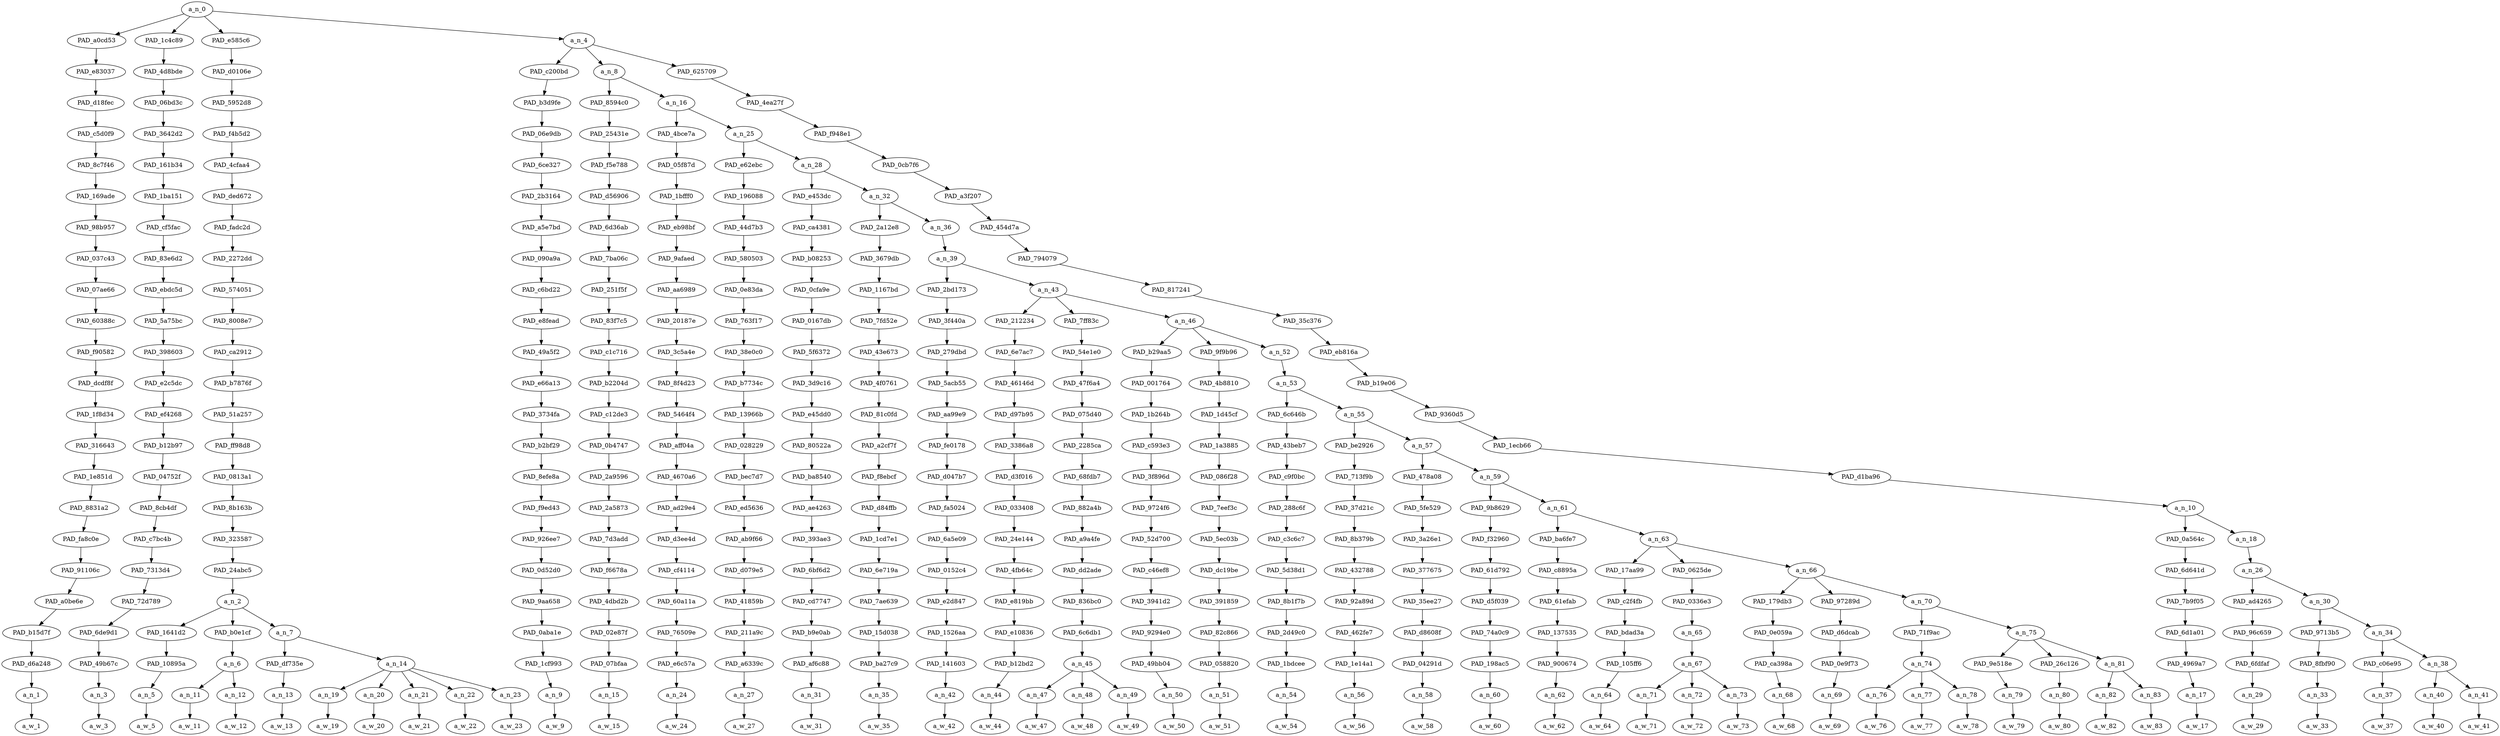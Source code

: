 strict digraph "" {
	a_n_0	[div_dir=1,
		index=0,
		level=23,
		pos="11.24928394626361,23!",
		text_span="[0, 1, 2, 3, 4, 5, 6, 7, 8, 9, 10, 11, 12, 13, 14, 15, 16, 17, 18, 19, 20, 21, 22, 23, 24, 25, 26, 27, 28, 29, 30, 31, 32, 33, 34, \
35, 36, 37, 38, 39, 40, 41, 42, 43, 44, 45, 46, 47]",
		value=1.00000001];
	PAD_a0cd53	[div_dir=1,
		index=0,
		level=22,
		pos="0.0,22!",
		text_span="[0]",
		value=0.03084812];
	a_n_0 -> PAD_a0cd53;
	PAD_1c4c89	[div_dir=1,
		index=2,
		level=22,
		pos="10.0,22!",
		text_span="[10]",
		value=0.01435870];
	a_n_0 -> PAD_1c4c89;
	PAD_e585c6	[div_dir=1,
		index=1,
		level=22,
		pos="3.0,22!",
		text_span="[1, 2, 3, 4, 5, 6, 7, 8, 9]",
		value=0.21973717];
	a_n_0 -> PAD_e585c6;
	a_n_4	[div_dir=1,
		index=3,
		level=22,
		pos="31.99713578505444,22!",
		text_span="[11, 12, 13, 14, 15, 16, 17, 18, 19, 20, 21, 22, 23, 24, 25, 26, 27, 28, 29, 30, 31, 32, 33, 34, 35, 36, 37, 38, 39, 40, 41, 42, \
43, 44, 45, 46, 47]",
		value=0.73432229];
	a_n_0 -> a_n_4;
	PAD_e83037	[div_dir=1,
		index=0,
		level=21,
		pos="0.0,21!",
		text_span="[0]",
		value=0.03084812];
	PAD_a0cd53 -> PAD_e83037;
	PAD_d18fec	[div_dir=1,
		index=0,
		level=20,
		pos="0.0,20!",
		text_span="[0]",
		value=0.03084812];
	PAD_e83037 -> PAD_d18fec;
	PAD_c5d0f9	[div_dir=1,
		index=0,
		level=19,
		pos="0.0,19!",
		text_span="[0]",
		value=0.03084812];
	PAD_d18fec -> PAD_c5d0f9;
	PAD_8c7f46	[div_dir=1,
		index=0,
		level=18,
		pos="0.0,18!",
		text_span="[0]",
		value=0.03084812];
	PAD_c5d0f9 -> PAD_8c7f46;
	PAD_169ade	[div_dir=1,
		index=0,
		level=17,
		pos="0.0,17!",
		text_span="[0]",
		value=0.03084812];
	PAD_8c7f46 -> PAD_169ade;
	PAD_98b957	[div_dir=1,
		index=0,
		level=16,
		pos="0.0,16!",
		text_span="[0]",
		value=0.03084812];
	PAD_169ade -> PAD_98b957;
	PAD_037c43	[div_dir=1,
		index=0,
		level=15,
		pos="0.0,15!",
		text_span="[0]",
		value=0.03084812];
	PAD_98b957 -> PAD_037c43;
	PAD_07ae66	[div_dir=1,
		index=0,
		level=14,
		pos="0.0,14!",
		text_span="[0]",
		value=0.03084812];
	PAD_037c43 -> PAD_07ae66;
	PAD_60388c	[div_dir=1,
		index=0,
		level=13,
		pos="0.0,13!",
		text_span="[0]",
		value=0.03084812];
	PAD_07ae66 -> PAD_60388c;
	PAD_f90582	[div_dir=1,
		index=0,
		level=12,
		pos="0.0,12!",
		text_span="[0]",
		value=0.03084812];
	PAD_60388c -> PAD_f90582;
	PAD_dcdf8f	[div_dir=1,
		index=0,
		level=11,
		pos="0.0,11!",
		text_span="[0]",
		value=0.03084812];
	PAD_f90582 -> PAD_dcdf8f;
	PAD_1f8d34	[div_dir=1,
		index=0,
		level=10,
		pos="0.0,10!",
		text_span="[0]",
		value=0.03084812];
	PAD_dcdf8f -> PAD_1f8d34;
	PAD_316643	[div_dir=1,
		index=0,
		level=9,
		pos="0.0,9!",
		text_span="[0]",
		value=0.03084812];
	PAD_1f8d34 -> PAD_316643;
	PAD_1e851d	[div_dir=1,
		index=0,
		level=8,
		pos="0.0,8!",
		text_span="[0]",
		value=0.03084812];
	PAD_316643 -> PAD_1e851d;
	PAD_8831a2	[div_dir=1,
		index=0,
		level=7,
		pos="0.0,7!",
		text_span="[0]",
		value=0.03084812];
	PAD_1e851d -> PAD_8831a2;
	PAD_fa8c0e	[div_dir=1,
		index=0,
		level=6,
		pos="0.0,6!",
		text_span="[0]",
		value=0.03084812];
	PAD_8831a2 -> PAD_fa8c0e;
	PAD_91106c	[div_dir=1,
		index=0,
		level=5,
		pos="0.0,5!",
		text_span="[0]",
		value=0.03084812];
	PAD_fa8c0e -> PAD_91106c;
	PAD_a0be6e	[div_dir=1,
		index=0,
		level=4,
		pos="0.0,4!",
		text_span="[0]",
		value=0.03084812];
	PAD_91106c -> PAD_a0be6e;
	PAD_b15d7f	[div_dir=1,
		index=0,
		level=3,
		pos="0.0,3!",
		text_span="[0]",
		value=0.03084812];
	PAD_a0be6e -> PAD_b15d7f;
	PAD_d6a248	[div_dir=1,
		index=0,
		level=2,
		pos="0.0,2!",
		text_span="[0]",
		value=0.03084812];
	PAD_b15d7f -> PAD_d6a248;
	a_n_1	[div_dir=1,
		index=0,
		level=1,
		pos="0.0,1!",
		text_span="[0]",
		value=0.03084812];
	PAD_d6a248 -> a_n_1;
	a_w_1	[div_dir=0,
		index=0,
		level=0,
		pos="0,0!",
		text_span="[0]",
		value=never];
	a_n_1 -> a_w_1;
	PAD_4d8bde	[div_dir=1,
		index=2,
		level=21,
		pos="10.0,21!",
		text_span="[10]",
		value=0.01435870];
	PAD_1c4c89 -> PAD_4d8bde;
	PAD_06bd3c	[div_dir=1,
		index=2,
		level=20,
		pos="10.0,20!",
		text_span="[10]",
		value=0.01435870];
	PAD_4d8bde -> PAD_06bd3c;
	PAD_3642d2	[div_dir=1,
		index=2,
		level=19,
		pos="10.0,19!",
		text_span="[10]",
		value=0.01435870];
	PAD_06bd3c -> PAD_3642d2;
	PAD_161b34	[div_dir=1,
		index=2,
		level=18,
		pos="10.0,18!",
		text_span="[10]",
		value=0.01435870];
	PAD_3642d2 -> PAD_161b34;
	PAD_1ba151	[div_dir=1,
		index=2,
		level=17,
		pos="10.0,17!",
		text_span="[10]",
		value=0.01435870];
	PAD_161b34 -> PAD_1ba151;
	PAD_cf5fac	[div_dir=1,
		index=2,
		level=16,
		pos="10.0,16!",
		text_span="[10]",
		value=0.01435870];
	PAD_1ba151 -> PAD_cf5fac;
	PAD_83e6d2	[div_dir=1,
		index=2,
		level=15,
		pos="10.0,15!",
		text_span="[10]",
		value=0.01435870];
	PAD_cf5fac -> PAD_83e6d2;
	PAD_ebdc5d	[div_dir=1,
		index=2,
		level=14,
		pos="10.0,14!",
		text_span="[10]",
		value=0.01435870];
	PAD_83e6d2 -> PAD_ebdc5d;
	PAD_5a75bc	[div_dir=1,
		index=2,
		level=13,
		pos="10.0,13!",
		text_span="[10]",
		value=0.01435870];
	PAD_ebdc5d -> PAD_5a75bc;
	PAD_398603	[div_dir=1,
		index=2,
		level=12,
		pos="10.0,12!",
		text_span="[10]",
		value=0.01435870];
	PAD_5a75bc -> PAD_398603;
	PAD_e2c5dc	[div_dir=1,
		index=2,
		level=11,
		pos="10.0,11!",
		text_span="[10]",
		value=0.01435870];
	PAD_398603 -> PAD_e2c5dc;
	PAD_ef4268	[div_dir=1,
		index=2,
		level=10,
		pos="10.0,10!",
		text_span="[10]",
		value=0.01435870];
	PAD_e2c5dc -> PAD_ef4268;
	PAD_b12b97	[div_dir=1,
		index=2,
		level=9,
		pos="10.0,9!",
		text_span="[10]",
		value=0.01435870];
	PAD_ef4268 -> PAD_b12b97;
	PAD_04752f	[div_dir=1,
		index=2,
		level=8,
		pos="10.0,8!",
		text_span="[10]",
		value=0.01435870];
	PAD_b12b97 -> PAD_04752f;
	PAD_8cb4df	[div_dir=1,
		index=2,
		level=7,
		pos="10.0,7!",
		text_span="[10]",
		value=0.01435870];
	PAD_04752f -> PAD_8cb4df;
	PAD_c7bc4b	[div_dir=1,
		index=2,
		level=6,
		pos="10.0,6!",
		text_span="[10]",
		value=0.01435870];
	PAD_8cb4df -> PAD_c7bc4b;
	PAD_7313d4	[div_dir=1,
		index=2,
		level=5,
		pos="10.0,5!",
		text_span="[10]",
		value=0.01435870];
	PAD_c7bc4b -> PAD_7313d4;
	PAD_72d789	[div_dir=1,
		index=2,
		level=4,
		pos="10.0,4!",
		text_span="[10]",
		value=0.01435870];
	PAD_7313d4 -> PAD_72d789;
	PAD_6de9d1	[div_dir=1,
		index=4,
		level=3,
		pos="10.0,3!",
		text_span="[10]",
		value=0.01435870];
	PAD_72d789 -> PAD_6de9d1;
	PAD_49b67c	[div_dir=1,
		index=5,
		level=2,
		pos="10.0,2!",
		text_span="[10]",
		value=0.01435870];
	PAD_6de9d1 -> PAD_49b67c;
	a_n_3	[div_dir=1,
		index=10,
		level=1,
		pos="10.0,1!",
		text_span="[10]",
		value=0.01435870];
	PAD_49b67c -> a_n_3;
	a_w_3	[div_dir=0,
		index=10,
		level=0,
		pos="10,0!",
		text_span="[10]",
		value=or];
	a_n_3 -> a_w_3;
	PAD_d0106e	[div_dir=1,
		index=1,
		level=21,
		pos="3.0,21!",
		text_span="[1, 2, 3, 4, 5, 6, 7, 8, 9]",
		value=0.21973717];
	PAD_e585c6 -> PAD_d0106e;
	PAD_5952d8	[div_dir=1,
		index=1,
		level=20,
		pos="3.0,20!",
		text_span="[1, 2, 3, 4, 5, 6, 7, 8, 9]",
		value=0.21973717];
	PAD_d0106e -> PAD_5952d8;
	PAD_f4b5d2	[div_dir=1,
		index=1,
		level=19,
		pos="3.0,19!",
		text_span="[1, 2, 3, 4, 5, 6, 7, 8, 9]",
		value=0.21973717];
	PAD_5952d8 -> PAD_f4b5d2;
	PAD_4cfaa4	[div_dir=1,
		index=1,
		level=18,
		pos="3.0,18!",
		text_span="[1, 2, 3, 4, 5, 6, 7, 8, 9]",
		value=0.21973717];
	PAD_f4b5d2 -> PAD_4cfaa4;
	PAD_ded672	[div_dir=1,
		index=1,
		level=17,
		pos="3.0,17!",
		text_span="[1, 2, 3, 4, 5, 6, 7, 8, 9]",
		value=0.21973717];
	PAD_4cfaa4 -> PAD_ded672;
	PAD_fadc2d	[div_dir=1,
		index=1,
		level=16,
		pos="3.0,16!",
		text_span="[1, 2, 3, 4, 5, 6, 7, 8, 9]",
		value=0.21973717];
	PAD_ded672 -> PAD_fadc2d;
	PAD_2272dd	[div_dir=1,
		index=1,
		level=15,
		pos="3.0,15!",
		text_span="[1, 2, 3, 4, 5, 6, 7, 8, 9]",
		value=0.21973717];
	PAD_fadc2d -> PAD_2272dd;
	PAD_574051	[div_dir=1,
		index=1,
		level=14,
		pos="3.0,14!",
		text_span="[1, 2, 3, 4, 5, 6, 7, 8, 9]",
		value=0.21973717];
	PAD_2272dd -> PAD_574051;
	PAD_8008e7	[div_dir=1,
		index=1,
		level=13,
		pos="3.0,13!",
		text_span="[1, 2, 3, 4, 5, 6, 7, 8, 9]",
		value=0.21973717];
	PAD_574051 -> PAD_8008e7;
	PAD_ca2912	[div_dir=1,
		index=1,
		level=12,
		pos="3.0,12!",
		text_span="[1, 2, 3, 4, 5, 6, 7, 8, 9]",
		value=0.21973717];
	PAD_8008e7 -> PAD_ca2912;
	PAD_b7876f	[div_dir=1,
		index=1,
		level=11,
		pos="3.0,11!",
		text_span="[1, 2, 3, 4, 5, 6, 7, 8, 9]",
		value=0.21973717];
	PAD_ca2912 -> PAD_b7876f;
	PAD_51a257	[div_dir=1,
		index=1,
		level=10,
		pos="3.0,10!",
		text_span="[1, 2, 3, 4, 5, 6, 7, 8, 9]",
		value=0.21973717];
	PAD_b7876f -> PAD_51a257;
	PAD_ff98d8	[div_dir=1,
		index=1,
		level=9,
		pos="3.0,9!",
		text_span="[1, 2, 3, 4, 5, 6, 7, 8, 9]",
		value=0.21973717];
	PAD_51a257 -> PAD_ff98d8;
	PAD_0813a1	[div_dir=1,
		index=1,
		level=8,
		pos="3.0,8!",
		text_span="[1, 2, 3, 4, 5, 6, 7, 8, 9]",
		value=0.21973717];
	PAD_ff98d8 -> PAD_0813a1;
	PAD_8b163b	[div_dir=1,
		index=1,
		level=7,
		pos="3.0,7!",
		text_span="[1, 2, 3, 4, 5, 6, 7, 8, 9]",
		value=0.21973717];
	PAD_0813a1 -> PAD_8b163b;
	PAD_323587	[div_dir=1,
		index=1,
		level=6,
		pos="3.0,6!",
		text_span="[1, 2, 3, 4, 5, 6, 7, 8, 9]",
		value=0.21973717];
	PAD_8b163b -> PAD_323587;
	PAD_24abc5	[div_dir=1,
		index=1,
		level=5,
		pos="3.0,5!",
		text_span="[1, 2, 3, 4, 5, 6, 7, 8, 9]",
		value=0.21973717];
	PAD_323587 -> PAD_24abc5;
	a_n_2	[div_dir=1,
		index=1,
		level=4,
		pos="3.0,4!",
		text_span="[1, 2, 3, 4, 5, 6, 7, 8, 9]",
		value=0.21973717];
	PAD_24abc5 -> a_n_2;
	PAD_1641d2	[div_dir=1,
		index=1,
		level=3,
		pos="1.0,3!",
		text_span="[1]",
		value=0.02004363];
	a_n_2 -> PAD_1641d2;
	PAD_b0e1cf	[div_dir=1,
		index=2,
		level=3,
		pos="2.5,3!",
		text_span="[2, 3]",
		value=0.03800970];
	a_n_2 -> PAD_b0e1cf;
	a_n_7	[div_dir=1,
		index=3,
		level=3,
		pos="5.5,3!",
		text_span="[4, 5, 6, 7, 8, 9]",
		value=0.16114286];
	a_n_2 -> a_n_7;
	PAD_10895a	[div_dir=1,
		index=1,
		level=2,
		pos="1.0,2!",
		text_span="[1]",
		value=0.02004363];
	PAD_1641d2 -> PAD_10895a;
	a_n_5	[div_dir=1,
		index=1,
		level=1,
		pos="1.0,1!",
		text_span="[1]",
		value=0.02004363];
	PAD_10895a -> a_n_5;
	a_w_5	[div_dir=0,
		index=1,
		level=0,
		pos="1,0!",
		text_span="[1]",
		value=open];
	a_n_5 -> a_w_5;
	a_n_6	[div_dir=1,
		index=2,
		level=2,
		pos="2.5,2!",
		text_span="[2, 3]",
		value=0.03800970];
	PAD_b0e1cf -> a_n_6;
	a_n_11	[div_dir=1,
		index=2,
		level=1,
		pos="2.0,1!",
		text_span="[2]",
		value=0.01844691];
	a_n_6 -> a_n_11;
	a_n_12	[div_dir=1,
		index=3,
		level=1,
		pos="3.0,1!",
		text_span="[3]",
		value=0.01937605];
	a_n_6 -> a_n_12;
	a_w_11	[div_dir=0,
		index=2,
		level=0,
		pos="2,0!",
		text_span="[2]",
		value=your];
	a_n_11 -> a_w_11;
	a_w_12	[div_dir=0,
		index=3,
		level=0,
		pos="3,0!",
		text_span="[3]",
		value=door];
	a_n_12 -> a_w_12;
	PAD_df735e	[div_dir=1,
		index=3,
		level=2,
		pos="4.0,2!",
		text_span="[4]",
		value=0.01450797];
	a_n_7 -> PAD_df735e;
	a_n_14	[div_dir=1,
		index=4,
		level=2,
		pos="7.0,2!",
		text_span="[5, 6, 7, 8, 9]",
		value=0.14611137];
	a_n_7 -> a_n_14;
	a_n_13	[div_dir=1,
		index=4,
		level=1,
		pos="4.0,1!",
		text_span="[4]",
		value=0.01450797];
	PAD_df735e -> a_n_13;
	a_w_13	[div_dir=0,
		index=4,
		level=0,
		pos="4,0!",
		text_span="[4]",
		value=to];
	a_n_13 -> a_w_13;
	a_n_19	[div_dir=1,
		index=5,
		level=1,
		pos="5.0,1!",
		text_span="[5]",
		value=0.02047448];
	a_n_14 -> a_n_19;
	a_n_20	[div_dir=1,
		index=6,
		level=1,
		pos="6.0,1!",
		text_span="[6]",
		value=0.04042470];
	a_n_14 -> a_n_20;
	a_n_21	[div_dir=1,
		index=7,
		level=1,
		pos="7.0,1!",
		text_span="[7]",
		value=0.02565421];
	a_n_14 -> a_n_21;
	a_n_22	[div_dir=1,
		index=8,
		level=1,
		pos="8.0,1!",
		text_span="[8]",
		value=0.03350504];
	a_n_14 -> a_n_22;
	a_n_23	[div_dir=1,
		index=9,
		level=1,
		pos="9.0,1!",
		text_span="[9]",
		value=0.02550759];
	a_n_14 -> a_n_23;
	a_w_19	[div_dir=0,
		index=5,
		level=0,
		pos="5,0!",
		text_span="[5]",
		value=a];
	a_n_19 -> a_w_19;
	a_w_20	[div_dir=0,
		index=6,
		level=0,
		pos="6,0!",
		text_span="[6]",
		value=muslim];
	a_n_20 -> a_w_20;
	a_w_21	[div_dir=0,
		index=7,
		level=0,
		pos="7,0!",
		text_span="[7]",
		value=shit];
	a_n_21 -> a_w_21;
	a_w_22	[div_dir=0,
		index=8,
		level=0,
		pos="8,0!",
		text_span="[8]",
		value=skin];
	a_n_22 -> a_w_22;
	a_w_23	[div_dir=0,
		index=9,
		level=0,
		pos="9,0!",
		text_span="[9]",
		value=cop];
	a_n_23 -> a_w_23;
	PAD_c200bd	[div_dir=1,
		index=4,
		level=21,
		pos="41.0,21!",
		text_span="[41]",
		value=0.01623821];
	a_n_4 -> PAD_c200bd;
	a_n_8	[div_dir=1,
		index=3,
		level=21,
		pos="12.022657355163323,21!",
		text_span="[11, 12, 13, 14, 15, 16, 17, 18, 19, 20, 21, 22, 23, 24, 25, 26, 27, 28, 29, 30, 31, 32, 33, 34, 35, 36, 37, 38, 39, 40]",
		value=0.60832581];
	a_n_4 -> a_n_8;
	PAD_625709	[div_dir=1,
		index=5,
		level=21,
		pos="42.96875,21!",
		text_span="[42, 43, 44, 45, 46, 47]",
		value=0.10925070];
	a_n_4 -> PAD_625709;
	PAD_b3d9fe	[div_dir=1,
		index=5,
		level=20,
		pos="41.0,20!",
		text_span="[41]",
		value=0.01623821];
	PAD_c200bd -> PAD_b3d9fe;
	PAD_06e9db	[div_dir=1,
		index=6,
		level=19,
		pos="41.0,19!",
		text_span="[41]",
		value=0.01623821];
	PAD_b3d9fe -> PAD_06e9db;
	PAD_6ce327	[div_dir=1,
		index=7,
		level=18,
		pos="41.0,18!",
		text_span="[41]",
		value=0.01623821];
	PAD_06e9db -> PAD_6ce327;
	PAD_2b3164	[div_dir=1,
		index=8,
		level=17,
		pos="41.0,17!",
		text_span="[41]",
		value=0.01623821];
	PAD_6ce327 -> PAD_2b3164;
	PAD_a5e7bd	[div_dir=1,
		index=9,
		level=16,
		pos="41.0,16!",
		text_span="[41]",
		value=0.01623821];
	PAD_2b3164 -> PAD_a5e7bd;
	PAD_090a9a	[div_dir=1,
		index=9,
		level=15,
		pos="41.0,15!",
		text_span="[41]",
		value=0.01623821];
	PAD_a5e7bd -> PAD_090a9a;
	PAD_c6bd22	[div_dir=1,
		index=10,
		level=14,
		pos="41.0,14!",
		text_span="[41]",
		value=0.01623821];
	PAD_090a9a -> PAD_c6bd22;
	PAD_e8fead	[div_dir=1,
		index=12,
		level=13,
		pos="41.0,13!",
		text_span="[41]",
		value=0.01623821];
	PAD_c6bd22 -> PAD_e8fead;
	PAD_49a5f2	[div_dir=1,
		index=14,
		level=12,
		pos="41.0,12!",
		text_span="[41]",
		value=0.01623821];
	PAD_e8fead -> PAD_49a5f2;
	PAD_e66a13	[div_dir=1,
		index=14,
		level=11,
		pos="41.0,11!",
		text_span="[41]",
		value=0.01623821];
	PAD_49a5f2 -> PAD_e66a13;
	PAD_3734fa	[div_dir=1,
		index=15,
		level=10,
		pos="41.0,10!",
		text_span="[41]",
		value=0.01623821];
	PAD_e66a13 -> PAD_3734fa;
	PAD_b2bf29	[div_dir=1,
		index=16,
		level=9,
		pos="41.0,9!",
		text_span="[41]",
		value=0.01623821];
	PAD_3734fa -> PAD_b2bf29;
	PAD_8efe8a	[div_dir=1,
		index=17,
		level=8,
		pos="41.0,8!",
		text_span="[41]",
		value=0.01623821];
	PAD_b2bf29 -> PAD_8efe8a;
	PAD_f9ed43	[div_dir=1,
		index=18,
		level=7,
		pos="41.0,7!",
		text_span="[41]",
		value=0.01623821];
	PAD_8efe8a -> PAD_f9ed43;
	PAD_926ee7	[div_dir=1,
		index=19,
		level=6,
		pos="41.0,6!",
		text_span="[41]",
		value=0.01623821];
	PAD_f9ed43 -> PAD_926ee7;
	PAD_0d52d0	[div_dir=1,
		index=21,
		level=5,
		pos="41.0,5!",
		text_span="[41]",
		value=0.01623821];
	PAD_926ee7 -> PAD_0d52d0;
	PAD_9aa658	[div_dir=1,
		index=23,
		level=4,
		pos="41.0,4!",
		text_span="[41]",
		value=0.01623821];
	PAD_0d52d0 -> PAD_9aa658;
	PAD_0aba1e	[div_dir=1,
		index=26,
		level=3,
		pos="41.0,3!",
		text_span="[41]",
		value=0.01623821];
	PAD_9aa658 -> PAD_0aba1e;
	PAD_1cf993	[div_dir=1,
		index=29,
		level=2,
		pos="41.0,2!",
		text_span="[41]",
		value=0.01623821];
	PAD_0aba1e -> PAD_1cf993;
	a_n_9	[div_dir=1,
		index=41,
		level=1,
		pos="41.0,1!",
		text_span="[41]",
		value=0.01623821];
	PAD_1cf993 -> a_n_9;
	a_w_9	[div_dir=0,
		index=41,
		level=0,
		pos="41,0!",
		text_span="[41]",
		value=they];
	a_n_9 -> a_w_9;
	PAD_8594c0	[div_dir=-1,
		index=3,
		level=20,
		pos="11.0,20!",
		text_span="[11]",
		value=0.01256979];
	a_n_8 -> PAD_8594c0;
	a_n_16	[div_dir=1,
		index=4,
		level=20,
		pos="13.045314710326647,20!",
		text_span="[12, 13, 14, 15, 16, 17, 18, 19, 20, 21, 22, 23, 24, 25, 26, 27, 28, 29, 30, 31, 32, 33, 34, 35, 36, 37, 38, 39, 40]",
		value=0.59528073];
	a_n_8 -> a_n_16;
	PAD_25431e	[div_dir=-1,
		index=3,
		level=19,
		pos="11.0,19!",
		text_span="[11]",
		value=0.01256979];
	PAD_8594c0 -> PAD_25431e;
	PAD_f5e788	[div_dir=-1,
		index=3,
		level=18,
		pos="11.0,18!",
		text_span="[11]",
		value=0.01256979];
	PAD_25431e -> PAD_f5e788;
	PAD_d56906	[div_dir=-1,
		index=3,
		level=17,
		pos="11.0,17!",
		text_span="[11]",
		value=0.01256979];
	PAD_f5e788 -> PAD_d56906;
	PAD_6d36ab	[div_dir=-1,
		index=3,
		level=16,
		pos="11.0,16!",
		text_span="[11]",
		value=0.01256979];
	PAD_d56906 -> PAD_6d36ab;
	PAD_7ba06c	[div_dir=-1,
		index=3,
		level=15,
		pos="11.0,15!",
		text_span="[11]",
		value=0.01256979];
	PAD_6d36ab -> PAD_7ba06c;
	PAD_251f5f	[div_dir=-1,
		index=3,
		level=14,
		pos="11.0,14!",
		text_span="[11]",
		value=0.01256979];
	PAD_7ba06c -> PAD_251f5f;
	PAD_83f7c5	[div_dir=-1,
		index=3,
		level=13,
		pos="11.0,13!",
		text_span="[11]",
		value=0.01256979];
	PAD_251f5f -> PAD_83f7c5;
	PAD_c1c716	[div_dir=-1,
		index=3,
		level=12,
		pos="11.0,12!",
		text_span="[11]",
		value=0.01256979];
	PAD_83f7c5 -> PAD_c1c716;
	PAD_b2204d	[div_dir=-1,
		index=3,
		level=11,
		pos="11.0,11!",
		text_span="[11]",
		value=0.01256979];
	PAD_c1c716 -> PAD_b2204d;
	PAD_c12de3	[div_dir=-1,
		index=3,
		level=10,
		pos="11.0,10!",
		text_span="[11]",
		value=0.01256979];
	PAD_b2204d -> PAD_c12de3;
	PAD_0b4747	[div_dir=-1,
		index=3,
		level=9,
		pos="11.0,9!",
		text_span="[11]",
		value=0.01256979];
	PAD_c12de3 -> PAD_0b4747;
	PAD_2a9596	[div_dir=-1,
		index=3,
		level=8,
		pos="11.0,8!",
		text_span="[11]",
		value=0.01256979];
	PAD_0b4747 -> PAD_2a9596;
	PAD_2a5873	[div_dir=-1,
		index=3,
		level=7,
		pos="11.0,7!",
		text_span="[11]",
		value=0.01256979];
	PAD_2a9596 -> PAD_2a5873;
	PAD_7d3add	[div_dir=-1,
		index=3,
		level=6,
		pos="11.0,6!",
		text_span="[11]",
		value=0.01256979];
	PAD_2a5873 -> PAD_7d3add;
	PAD_f6678a	[div_dir=-1,
		index=3,
		level=5,
		pos="11.0,5!",
		text_span="[11]",
		value=0.01256979];
	PAD_7d3add -> PAD_f6678a;
	PAD_4dbd2b	[div_dir=-1,
		index=3,
		level=4,
		pos="11.0,4!",
		text_span="[11]",
		value=0.01256979];
	PAD_f6678a -> PAD_4dbd2b;
	PAD_02e87f	[div_dir=-1,
		index=5,
		level=3,
		pos="11.0,3!",
		text_span="[11]",
		value=0.01256979];
	PAD_4dbd2b -> PAD_02e87f;
	PAD_07bfaa	[div_dir=-1,
		index=6,
		level=2,
		pos="11.0,2!",
		text_span="[11]",
		value=0.01256979];
	PAD_02e87f -> PAD_07bfaa;
	a_n_15	[div_dir=-1,
		index=11,
		level=1,
		pos="11.0,1!",
		text_span="[11]",
		value=0.01256979];
	PAD_07bfaa -> a_n_15;
	a_w_15	[div_dir=0,
		index=11,
		level=0,
		pos="11,0!",
		text_span="[11]",
		value=if];
	a_n_15 -> a_w_15;
	PAD_4bce7a	[div_dir=1,
		index=4,
		level=19,
		pos="12.0,19!",
		text_span="[12]",
		value=0.01496111];
	a_n_16 -> PAD_4bce7a;
	a_n_25	[div_dir=1,
		index=5,
		level=19,
		pos="14.090629420653293,19!",
		text_span="[13, 14, 15, 16, 17, 18, 19, 20, 21, 22, 23, 24, 25, 26, 27, 28, 29, 30, 31, 32, 33, 34, 35, 36, 37, 38, 39, 40]",
		value=0.57983501];
	a_n_16 -> a_n_25;
	PAD_05f87d	[div_dir=1,
		index=4,
		level=18,
		pos="12.0,18!",
		text_span="[12]",
		value=0.01496111];
	PAD_4bce7a -> PAD_05f87d;
	PAD_1bfff0	[div_dir=1,
		index=4,
		level=17,
		pos="12.0,17!",
		text_span="[12]",
		value=0.01496111];
	PAD_05f87d -> PAD_1bfff0;
	PAD_eb98bf	[div_dir=1,
		index=4,
		level=16,
		pos="12.0,16!",
		text_span="[12]",
		value=0.01496111];
	PAD_1bfff0 -> PAD_eb98bf;
	PAD_9afaed	[div_dir=1,
		index=4,
		level=15,
		pos="12.0,15!",
		text_span="[12]",
		value=0.01496111];
	PAD_eb98bf -> PAD_9afaed;
	PAD_aa6989	[div_dir=1,
		index=4,
		level=14,
		pos="12.0,14!",
		text_span="[12]",
		value=0.01496111];
	PAD_9afaed -> PAD_aa6989;
	PAD_20187e	[div_dir=1,
		index=4,
		level=13,
		pos="12.0,13!",
		text_span="[12]",
		value=0.01496111];
	PAD_aa6989 -> PAD_20187e;
	PAD_3c5a4e	[div_dir=1,
		index=4,
		level=12,
		pos="12.0,12!",
		text_span="[12]",
		value=0.01496111];
	PAD_20187e -> PAD_3c5a4e;
	PAD_8f4d23	[div_dir=1,
		index=4,
		level=11,
		pos="12.0,11!",
		text_span="[12]",
		value=0.01496111];
	PAD_3c5a4e -> PAD_8f4d23;
	PAD_5464f4	[div_dir=1,
		index=4,
		level=10,
		pos="12.0,10!",
		text_span="[12]",
		value=0.01496111];
	PAD_8f4d23 -> PAD_5464f4;
	PAD_aff04a	[div_dir=1,
		index=4,
		level=9,
		pos="12.0,9!",
		text_span="[12]",
		value=0.01496111];
	PAD_5464f4 -> PAD_aff04a;
	PAD_4670a6	[div_dir=1,
		index=4,
		level=8,
		pos="12.0,8!",
		text_span="[12]",
		value=0.01496111];
	PAD_aff04a -> PAD_4670a6;
	PAD_ad29e4	[div_dir=1,
		index=4,
		level=7,
		pos="12.0,7!",
		text_span="[12]",
		value=0.01496111];
	PAD_4670a6 -> PAD_ad29e4;
	PAD_d3ee4d	[div_dir=1,
		index=4,
		level=6,
		pos="12.0,6!",
		text_span="[12]",
		value=0.01496111];
	PAD_ad29e4 -> PAD_d3ee4d;
	PAD_cf4114	[div_dir=1,
		index=4,
		level=5,
		pos="12.0,5!",
		text_span="[12]",
		value=0.01496111];
	PAD_d3ee4d -> PAD_cf4114;
	PAD_60a11a	[div_dir=1,
		index=4,
		level=4,
		pos="12.0,4!",
		text_span="[12]",
		value=0.01496111];
	PAD_cf4114 -> PAD_60a11a;
	PAD_76509e	[div_dir=1,
		index=6,
		level=3,
		pos="12.0,3!",
		text_span="[12]",
		value=0.01496111];
	PAD_60a11a -> PAD_76509e;
	PAD_e6c57a	[div_dir=1,
		index=7,
		level=2,
		pos="12.0,2!",
		text_span="[12]",
		value=0.01496111];
	PAD_76509e -> PAD_e6c57a;
	a_n_24	[div_dir=1,
		index=12,
		level=1,
		pos="12.0,1!",
		text_span="[12]",
		value=0.01496111];
	PAD_e6c57a -> a_n_24;
	a_w_24	[div_dir=0,
		index=12,
		level=0,
		pos="12,0!",
		text_span="[12]",
		value=you];
	a_n_24 -> a_w_24;
	PAD_e62ebc	[div_dir=1,
		index=5,
		level=18,
		pos="13.0,18!",
		text_span="[13]",
		value=0.01286854];
	a_n_25 -> PAD_e62ebc;
	a_n_28	[div_dir=1,
		index=6,
		level=18,
		pos="15.181258841306585,18!",
		text_span="[14, 15, 16, 17, 18, 19, 20, 21, 22, 23, 24, 25, 26, 27, 28, 29, 30, 31, 32, 33, 34, 35, 36, 37, 38, 39, 40]",
		value=0.56649011];
	a_n_25 -> a_n_28;
	PAD_196088	[div_dir=1,
		index=5,
		level=17,
		pos="13.0,17!",
		text_span="[13]",
		value=0.01286854];
	PAD_e62ebc -> PAD_196088;
	PAD_44d7b3	[div_dir=1,
		index=5,
		level=16,
		pos="13.0,16!",
		text_span="[13]",
		value=0.01286854];
	PAD_196088 -> PAD_44d7b3;
	PAD_580503	[div_dir=1,
		index=5,
		level=15,
		pos="13.0,15!",
		text_span="[13]",
		value=0.01286854];
	PAD_44d7b3 -> PAD_580503;
	PAD_0e83da	[div_dir=1,
		index=5,
		level=14,
		pos="13.0,14!",
		text_span="[13]",
		value=0.01286854];
	PAD_580503 -> PAD_0e83da;
	PAD_763f17	[div_dir=1,
		index=5,
		level=13,
		pos="13.0,13!",
		text_span="[13]",
		value=0.01286854];
	PAD_0e83da -> PAD_763f17;
	PAD_38e0c0	[div_dir=1,
		index=5,
		level=12,
		pos="13.0,12!",
		text_span="[13]",
		value=0.01286854];
	PAD_763f17 -> PAD_38e0c0;
	PAD_b7734c	[div_dir=1,
		index=5,
		level=11,
		pos="13.0,11!",
		text_span="[13]",
		value=0.01286854];
	PAD_38e0c0 -> PAD_b7734c;
	PAD_13966b	[div_dir=1,
		index=5,
		level=10,
		pos="13.0,10!",
		text_span="[13]",
		value=0.01286854];
	PAD_b7734c -> PAD_13966b;
	PAD_028229	[div_dir=1,
		index=5,
		level=9,
		pos="13.0,9!",
		text_span="[13]",
		value=0.01286854];
	PAD_13966b -> PAD_028229;
	PAD_bec7d7	[div_dir=1,
		index=5,
		level=8,
		pos="13.0,8!",
		text_span="[13]",
		value=0.01286854];
	PAD_028229 -> PAD_bec7d7;
	PAD_ed5636	[div_dir=1,
		index=5,
		level=7,
		pos="13.0,7!",
		text_span="[13]",
		value=0.01286854];
	PAD_bec7d7 -> PAD_ed5636;
	PAD_ab9f66	[div_dir=1,
		index=5,
		level=6,
		pos="13.0,6!",
		text_span="[13]",
		value=0.01286854];
	PAD_ed5636 -> PAD_ab9f66;
	PAD_d079e5	[div_dir=1,
		index=5,
		level=5,
		pos="13.0,5!",
		text_span="[13]",
		value=0.01286854];
	PAD_ab9f66 -> PAD_d079e5;
	PAD_41859b	[div_dir=1,
		index=5,
		level=4,
		pos="13.0,4!",
		text_span="[13]",
		value=0.01286854];
	PAD_d079e5 -> PAD_41859b;
	PAD_211a9c	[div_dir=1,
		index=7,
		level=3,
		pos="13.0,3!",
		text_span="[13]",
		value=0.01286854];
	PAD_41859b -> PAD_211a9c;
	PAD_a6339c	[div_dir=1,
		index=8,
		level=2,
		pos="13.0,2!",
		text_span="[13]",
		value=0.01286854];
	PAD_211a9c -> PAD_a6339c;
	a_n_27	[div_dir=1,
		index=13,
		level=1,
		pos="13.0,1!",
		text_span="[13]",
		value=0.01286854];
	PAD_a6339c -> a_n_27;
	a_w_27	[div_dir=0,
		index=13,
		level=0,
		pos="13,0!",
		text_span="[13]",
		value=do];
	a_n_27 -> a_w_27;
	PAD_e453dc	[div_dir=1,
		index=6,
		level=17,
		pos="14.0,17!",
		text_span="[14]",
		value=0.01402860];
	a_n_28 -> PAD_e453dc;
	a_n_32	[div_dir=1,
		index=7,
		level=17,
		pos="16.36251768261317,17!",
		text_span="[15, 16, 17, 18, 19, 20, 21, 22, 23, 24, 25, 26, 27, 28, 29, 30, 31, 32, 33, 34, 35, 36, 37, 38, 39, 40]",
		value=0.55198142];
	a_n_28 -> a_n_32;
	PAD_ca4381	[div_dir=1,
		index=6,
		level=16,
		pos="14.0,16!",
		text_span="[14]",
		value=0.01402860];
	PAD_e453dc -> PAD_ca4381;
	PAD_b08253	[div_dir=1,
		index=6,
		level=15,
		pos="14.0,15!",
		text_span="[14]",
		value=0.01402860];
	PAD_ca4381 -> PAD_b08253;
	PAD_0cfa9e	[div_dir=1,
		index=6,
		level=14,
		pos="14.0,14!",
		text_span="[14]",
		value=0.01402860];
	PAD_b08253 -> PAD_0cfa9e;
	PAD_0167db	[div_dir=1,
		index=6,
		level=13,
		pos="14.0,13!",
		text_span="[14]",
		value=0.01402860];
	PAD_0cfa9e -> PAD_0167db;
	PAD_5f6372	[div_dir=1,
		index=6,
		level=12,
		pos="14.0,12!",
		text_span="[14]",
		value=0.01402860];
	PAD_0167db -> PAD_5f6372;
	PAD_3d9c16	[div_dir=1,
		index=6,
		level=11,
		pos="14.0,11!",
		text_span="[14]",
		value=0.01402860];
	PAD_5f6372 -> PAD_3d9c16;
	PAD_e45dd0	[div_dir=1,
		index=6,
		level=10,
		pos="14.0,10!",
		text_span="[14]",
		value=0.01402860];
	PAD_3d9c16 -> PAD_e45dd0;
	PAD_80522a	[div_dir=1,
		index=6,
		level=9,
		pos="14.0,9!",
		text_span="[14]",
		value=0.01402860];
	PAD_e45dd0 -> PAD_80522a;
	PAD_ba8540	[div_dir=1,
		index=6,
		level=8,
		pos="14.0,8!",
		text_span="[14]",
		value=0.01402860];
	PAD_80522a -> PAD_ba8540;
	PAD_ae4263	[div_dir=1,
		index=6,
		level=7,
		pos="14.0,7!",
		text_span="[14]",
		value=0.01402860];
	PAD_ba8540 -> PAD_ae4263;
	PAD_393ae3	[div_dir=1,
		index=6,
		level=6,
		pos="14.0,6!",
		text_span="[14]",
		value=0.01402860];
	PAD_ae4263 -> PAD_393ae3;
	PAD_6bf6d2	[div_dir=1,
		index=6,
		level=5,
		pos="14.0,5!",
		text_span="[14]",
		value=0.01402860];
	PAD_393ae3 -> PAD_6bf6d2;
	PAD_cd7747	[div_dir=1,
		index=6,
		level=4,
		pos="14.0,4!",
		text_span="[14]",
		value=0.01402860];
	PAD_6bf6d2 -> PAD_cd7747;
	PAD_b9e0ab	[div_dir=1,
		index=8,
		level=3,
		pos="14.0,3!",
		text_span="[14]",
		value=0.01402860];
	PAD_cd7747 -> PAD_b9e0ab;
	PAD_af6c88	[div_dir=1,
		index=9,
		level=2,
		pos="14.0,2!",
		text_span="[14]",
		value=0.01402860];
	PAD_b9e0ab -> PAD_af6c88;
	a_n_31	[div_dir=1,
		index=14,
		level=1,
		pos="14.0,1!",
		text_span="[14]",
		value=0.01402860];
	PAD_af6c88 -> a_n_31;
	a_w_31	[div_dir=0,
		index=14,
		level=0,
		pos="14,0!",
		text_span="[14]",
		value=be];
	a_n_31 -> a_w_31;
	PAD_2a12e8	[div_dir=1,
		index=7,
		level=16,
		pos="15.0,16!",
		text_span="[15]",
		value=0.01570862];
	a_n_32 -> PAD_2a12e8;
	a_n_36	[div_dir=1,
		index=8,
		level=16,
		pos="17.72503536522634,16!",
		text_span="[16, 17, 18, 19, 20, 21, 22, 23, 24, 25, 26, 27, 28, 29, 30, 31, 32, 33, 34, 35, 36, 37, 38, 39, 40]",
		value=0.53579391];
	a_n_32 -> a_n_36;
	PAD_3679db	[div_dir=1,
		index=7,
		level=15,
		pos="15.0,15!",
		text_span="[15]",
		value=0.01570862];
	PAD_2a12e8 -> PAD_3679db;
	PAD_1167bd	[div_dir=1,
		index=7,
		level=14,
		pos="15.0,14!",
		text_span="[15]",
		value=0.01570862];
	PAD_3679db -> PAD_1167bd;
	PAD_7fd52e	[div_dir=1,
		index=7,
		level=13,
		pos="15.0,13!",
		text_span="[15]",
		value=0.01570862];
	PAD_1167bd -> PAD_7fd52e;
	PAD_43e673	[div_dir=1,
		index=7,
		level=12,
		pos="15.0,12!",
		text_span="[15]",
		value=0.01570862];
	PAD_7fd52e -> PAD_43e673;
	PAD_4f0761	[div_dir=1,
		index=7,
		level=11,
		pos="15.0,11!",
		text_span="[15]",
		value=0.01570862];
	PAD_43e673 -> PAD_4f0761;
	PAD_81c0fd	[div_dir=1,
		index=7,
		level=10,
		pos="15.0,10!",
		text_span="[15]",
		value=0.01570862];
	PAD_4f0761 -> PAD_81c0fd;
	PAD_a2cf7f	[div_dir=1,
		index=7,
		level=9,
		pos="15.0,9!",
		text_span="[15]",
		value=0.01570862];
	PAD_81c0fd -> PAD_a2cf7f;
	PAD_f8ebcf	[div_dir=1,
		index=7,
		level=8,
		pos="15.0,8!",
		text_span="[15]",
		value=0.01570862];
	PAD_a2cf7f -> PAD_f8ebcf;
	PAD_d84ffb	[div_dir=1,
		index=7,
		level=7,
		pos="15.0,7!",
		text_span="[15]",
		value=0.01570862];
	PAD_f8ebcf -> PAD_d84ffb;
	PAD_1cd7e1	[div_dir=1,
		index=7,
		level=6,
		pos="15.0,6!",
		text_span="[15]",
		value=0.01570862];
	PAD_d84ffb -> PAD_1cd7e1;
	PAD_6e719a	[div_dir=1,
		index=7,
		level=5,
		pos="15.0,5!",
		text_span="[15]",
		value=0.01570862];
	PAD_1cd7e1 -> PAD_6e719a;
	PAD_7ae639	[div_dir=1,
		index=7,
		level=4,
		pos="15.0,4!",
		text_span="[15]",
		value=0.01570862];
	PAD_6e719a -> PAD_7ae639;
	PAD_15d038	[div_dir=1,
		index=9,
		level=3,
		pos="15.0,3!",
		text_span="[15]",
		value=0.01570862];
	PAD_7ae639 -> PAD_15d038;
	PAD_ba27c9	[div_dir=1,
		index=10,
		level=2,
		pos="15.0,2!",
		text_span="[15]",
		value=0.01570862];
	PAD_15d038 -> PAD_ba27c9;
	a_n_35	[div_dir=1,
		index=15,
		level=1,
		pos="15.0,1!",
		text_span="[15]",
		value=0.01570862];
	PAD_ba27c9 -> a_n_35;
	a_w_35	[div_dir=0,
		index=15,
		level=0,
		pos="15,0!",
		text_span="[15]",
		value=prepared];
	a_n_35 -> a_w_35;
	a_n_39	[div_dir=1,
		index=8,
		level=15,
		pos="17.72503536522634,15!",
		text_span="[16, 17, 18, 19, 20, 21, 22, 23, 24, 25, 26, 27, 28, 29, 30, 31, 32, 33, 34, 35, 36, 37, 38, 39, 40]",
		value=0.53530658];
	a_n_36 -> a_n_39;
	PAD_2bd173	[div_dir=1,
		index=8,
		level=14,
		pos="16.0,14!",
		text_span="[16]",
		value=0.01342695];
	a_n_39 -> PAD_2bd173;
	a_n_43	[div_dir=1,
		index=9,
		level=14,
		pos="19.450070730452676,14!",
		text_span="[17, 18, 19, 20, 21, 22, 23, 24, 25, 26, 27, 28, 29, 30, 31, 32, 33, 34, 35, 36, 37, 38, 39, 40]",
		value=0.52139229];
	a_n_39 -> a_n_43;
	PAD_3f440a	[div_dir=1,
		index=8,
		level=13,
		pos="16.0,13!",
		text_span="[16]",
		value=0.01342695];
	PAD_2bd173 -> PAD_3f440a;
	PAD_279dbd	[div_dir=1,
		index=8,
		level=12,
		pos="16.0,12!",
		text_span="[16]",
		value=0.01342695];
	PAD_3f440a -> PAD_279dbd;
	PAD_5acb55	[div_dir=1,
		index=8,
		level=11,
		pos="16.0,11!",
		text_span="[16]",
		value=0.01342695];
	PAD_279dbd -> PAD_5acb55;
	PAD_aa99e9	[div_dir=1,
		index=8,
		level=10,
		pos="16.0,10!",
		text_span="[16]",
		value=0.01342695];
	PAD_5acb55 -> PAD_aa99e9;
	PAD_fe0178	[div_dir=1,
		index=8,
		level=9,
		pos="16.0,9!",
		text_span="[16]",
		value=0.01342695];
	PAD_aa99e9 -> PAD_fe0178;
	PAD_d047b7	[div_dir=1,
		index=8,
		level=8,
		pos="16.0,8!",
		text_span="[16]",
		value=0.01342695];
	PAD_fe0178 -> PAD_d047b7;
	PAD_fa5024	[div_dir=1,
		index=8,
		level=7,
		pos="16.0,7!",
		text_span="[16]",
		value=0.01342695];
	PAD_d047b7 -> PAD_fa5024;
	PAD_6a5e09	[div_dir=1,
		index=8,
		level=6,
		pos="16.0,6!",
		text_span="[16]",
		value=0.01342695];
	PAD_fa5024 -> PAD_6a5e09;
	PAD_0152c4	[div_dir=1,
		index=8,
		level=5,
		pos="16.0,5!",
		text_span="[16]",
		value=0.01342695];
	PAD_6a5e09 -> PAD_0152c4;
	PAD_e2d847	[div_dir=1,
		index=8,
		level=4,
		pos="16.0,4!",
		text_span="[16]",
		value=0.01342695];
	PAD_0152c4 -> PAD_e2d847;
	PAD_1526aa	[div_dir=1,
		index=10,
		level=3,
		pos="16.0,3!",
		text_span="[16]",
		value=0.01342695];
	PAD_e2d847 -> PAD_1526aa;
	PAD_141603	[div_dir=1,
		index=11,
		level=2,
		pos="16.0,2!",
		text_span="[16]",
		value=0.01342695];
	PAD_1526aa -> PAD_141603;
	a_n_42	[div_dir=1,
		index=16,
		level=1,
		pos="16.0,1!",
		text_span="[16]",
		value=0.01342695];
	PAD_141603 -> a_n_42;
	a_w_42	[div_dir=0,
		index=16,
		level=0,
		pos="16,0!",
		text_span="[16]",
		value=to1];
	a_n_42 -> a_w_42;
	PAD_212234	[div_dir=1,
		index=9,
		level=13,
		pos="17.0,13!",
		text_span="[17]",
		value=0.02335532];
	a_n_43 -> PAD_212234;
	PAD_7ff83c	[div_dir=1,
		index=10,
		level=13,
		pos="19.0,13!",
		text_span="[18, 19, 20]",
		value=0.10954926];
	a_n_43 -> PAD_7ff83c;
	a_n_46	[div_dir=1,
		index=11,
		level=13,
		pos="22.350212191358025,13!",
		text_span="[21, 22, 23, 24, 25, 26, 27, 28, 29, 30, 31, 32, 33, 34, 35, 36, 37, 38, 39, 40]",
		value=0.38799430];
	a_n_43 -> a_n_46;
	PAD_6e7ac7	[div_dir=1,
		index=9,
		level=12,
		pos="17.0,12!",
		text_span="[17]",
		value=0.02335532];
	PAD_212234 -> PAD_6e7ac7;
	PAD_46146d	[div_dir=1,
		index=9,
		level=11,
		pos="17.0,11!",
		text_span="[17]",
		value=0.02335532];
	PAD_6e7ac7 -> PAD_46146d;
	PAD_d97b95	[div_dir=1,
		index=9,
		level=10,
		pos="17.0,10!",
		text_span="[17]",
		value=0.02335532];
	PAD_46146d -> PAD_d97b95;
	PAD_3386a8	[div_dir=1,
		index=9,
		level=9,
		pos="17.0,9!",
		text_span="[17]",
		value=0.02335532];
	PAD_d97b95 -> PAD_3386a8;
	PAD_d3f016	[div_dir=1,
		index=9,
		level=8,
		pos="17.0,8!",
		text_span="[17]",
		value=0.02335532];
	PAD_3386a8 -> PAD_d3f016;
	PAD_033408	[div_dir=1,
		index=9,
		level=7,
		pos="17.0,7!",
		text_span="[17]",
		value=0.02335532];
	PAD_d3f016 -> PAD_033408;
	PAD_24e144	[div_dir=1,
		index=9,
		level=6,
		pos="17.0,6!",
		text_span="[17]",
		value=0.02335532];
	PAD_033408 -> PAD_24e144;
	PAD_4fb64c	[div_dir=1,
		index=9,
		level=5,
		pos="17.0,5!",
		text_span="[17]",
		value=0.02335532];
	PAD_24e144 -> PAD_4fb64c;
	PAD_e819bb	[div_dir=1,
		index=9,
		level=4,
		pos="17.0,4!",
		text_span="[17]",
		value=0.02335532];
	PAD_4fb64c -> PAD_e819bb;
	PAD_e10836	[div_dir=1,
		index=11,
		level=3,
		pos="17.0,3!",
		text_span="[17]",
		value=0.02335532];
	PAD_e819bb -> PAD_e10836;
	PAD_b12bd2	[div_dir=1,
		index=12,
		level=2,
		pos="17.0,2!",
		text_span="[17]",
		value=0.02335532];
	PAD_e10836 -> PAD_b12bd2;
	a_n_44	[div_dir=1,
		index=17,
		level=1,
		pos="17.0,1!",
		text_span="[17]",
		value=0.02335532];
	PAD_b12bd2 -> a_n_44;
	a_w_44	[div_dir=0,
		index=17,
		level=0,
		pos="17,0!",
		text_span="[17]",
		value=kill];
	a_n_44 -> a_w_44;
	PAD_54e1e0	[div_dir=1,
		index=10,
		level=12,
		pos="19.0,12!",
		text_span="[18, 19, 20]",
		value=0.10954926];
	PAD_7ff83c -> PAD_54e1e0;
	PAD_47f6a4	[div_dir=1,
		index=10,
		level=11,
		pos="19.0,11!",
		text_span="[18, 19, 20]",
		value=0.10954926];
	PAD_54e1e0 -> PAD_47f6a4;
	PAD_075d40	[div_dir=1,
		index=10,
		level=10,
		pos="19.0,10!",
		text_span="[18, 19, 20]",
		value=0.10954926];
	PAD_47f6a4 -> PAD_075d40;
	PAD_2285ca	[div_dir=1,
		index=10,
		level=9,
		pos="19.0,9!",
		text_span="[18, 19, 20]",
		value=0.10954926];
	PAD_075d40 -> PAD_2285ca;
	PAD_68fdb7	[div_dir=1,
		index=10,
		level=8,
		pos="19.0,8!",
		text_span="[18, 19, 20]",
		value=0.10954926];
	PAD_2285ca -> PAD_68fdb7;
	PAD_882a4b	[div_dir=1,
		index=10,
		level=7,
		pos="19.0,7!",
		text_span="[18, 19, 20]",
		value=0.10954926];
	PAD_68fdb7 -> PAD_882a4b;
	PAD_a9a4fe	[div_dir=1,
		index=10,
		level=6,
		pos="19.0,6!",
		text_span="[18, 19, 20]",
		value=0.10954926];
	PAD_882a4b -> PAD_a9a4fe;
	PAD_dd2ade	[div_dir=1,
		index=10,
		level=5,
		pos="19.0,5!",
		text_span="[18, 19, 20]",
		value=0.10954926];
	PAD_a9a4fe -> PAD_dd2ade;
	PAD_836bc0	[div_dir=1,
		index=10,
		level=4,
		pos="19.0,4!",
		text_span="[18, 19, 20]",
		value=0.10954926];
	PAD_dd2ade -> PAD_836bc0;
	PAD_6c6db1	[div_dir=1,
		index=12,
		level=3,
		pos="19.0,3!",
		text_span="[18, 19, 20]",
		value=0.10954926];
	PAD_836bc0 -> PAD_6c6db1;
	a_n_45	[div_dir=1,
		index=13,
		level=2,
		pos="19.0,2!",
		text_span="[18, 19, 20]",
		value=0.10954926];
	PAD_6c6db1 -> a_n_45;
	a_n_47	[div_dir=1,
		index=18,
		level=1,
		pos="18.0,1!",
		text_span="[18]",
		value=0.01639305];
	a_n_45 -> a_n_47;
	a_n_48	[div_dir=1,
		index=19,
		level=1,
		pos="19.0,1!",
		text_span="[19]",
		value=0.01777332];
	a_n_45 -> a_n_48;
	a_n_49	[div_dir=1,
		index=20,
		level=1,
		pos="20.0,1!",
		text_span="[20]",
		value=0.07499895];
	a_n_45 -> a_n_49;
	a_w_47	[div_dir=0,
		index=18,
		level=0,
		pos="18,0!",
		text_span="[18]",
		value=the];
	a_n_47 -> a_w_47;
	a_w_48	[div_dir=0,
		index=19,
		level=0,
		pos="19,0!",
		text_span="[19]",
		value=fucking];
	a_n_48 -> a_w_48;
	a_w_49	[div_dir=0,
		index=20,
		level=0,
		pos="20,0!",
		text_span="[20]",
		value=nigger];
	a_n_49 -> a_w_49;
	PAD_b29aa5	[div_dir=-1,
		index=11,
		level=12,
		pos="21.0,12!",
		text_span="[21]",
		value=0.01964692];
	a_n_46 -> PAD_b29aa5;
	PAD_9f9b96	[div_dir=1,
		index=12,
		level=12,
		pos="22.0,12!",
		text_span="[22]",
		value=0.01437798];
	a_n_46 -> PAD_9f9b96;
	a_n_52	[div_dir=1,
		index=13,
		level=12,
		pos="24.050636574074076,12!",
		text_span="[23, 24, 25, 26, 27, 28, 29, 30, 31, 32, 33, 34, 35, 36, 37, 38, 39, 40]",
		value=0.35364227];
	a_n_46 -> a_n_52;
	PAD_001764	[div_dir=-1,
		index=11,
		level=11,
		pos="21.0,11!",
		text_span="[21]",
		value=0.01964692];
	PAD_b29aa5 -> PAD_001764;
	PAD_1b264b	[div_dir=-1,
		index=11,
		level=10,
		pos="21.0,10!",
		text_span="[21]",
		value=0.01964692];
	PAD_001764 -> PAD_1b264b;
	PAD_c593e3	[div_dir=-1,
		index=11,
		level=9,
		pos="21.0,9!",
		text_span="[21]",
		value=0.01964692];
	PAD_1b264b -> PAD_c593e3;
	PAD_3f896d	[div_dir=-1,
		index=11,
		level=8,
		pos="21.0,8!",
		text_span="[21]",
		value=0.01964692];
	PAD_c593e3 -> PAD_3f896d;
	PAD_9724f6	[div_dir=-1,
		index=11,
		level=7,
		pos="21.0,7!",
		text_span="[21]",
		value=0.01964692];
	PAD_3f896d -> PAD_9724f6;
	PAD_52d700	[div_dir=-1,
		index=11,
		level=6,
		pos="21.0,6!",
		text_span="[21]",
		value=0.01964692];
	PAD_9724f6 -> PAD_52d700;
	PAD_c46ef8	[div_dir=-1,
		index=11,
		level=5,
		pos="21.0,5!",
		text_span="[21]",
		value=0.01964692];
	PAD_52d700 -> PAD_c46ef8;
	PAD_3941d2	[div_dir=-1,
		index=11,
		level=4,
		pos="21.0,4!",
		text_span="[21]",
		value=0.01964692];
	PAD_c46ef8 -> PAD_3941d2;
	PAD_9294e0	[div_dir=-1,
		index=13,
		level=3,
		pos="21.0,3!",
		text_span="[21]",
		value=0.01964692];
	PAD_3941d2 -> PAD_9294e0;
	PAD_49bb04	[div_dir=-1,
		index=14,
		level=2,
		pos="21.0,2!",
		text_span="[21]",
		value=0.01964692];
	PAD_9294e0 -> PAD_49bb04;
	a_n_50	[div_dir=-1,
		index=21,
		level=1,
		pos="21.0,1!",
		text_span="[21]",
		value=0.01964692];
	PAD_49bb04 -> a_n_50;
	a_w_50	[div_dir=0,
		index=21,
		level=0,
		pos="21,0!",
		text_span="[21]",
		value=because];
	a_n_50 -> a_w_50;
	PAD_4b8810	[div_dir=1,
		index=12,
		level=11,
		pos="22.0,11!",
		text_span="[22]",
		value=0.01437798];
	PAD_9f9b96 -> PAD_4b8810;
	PAD_1d45cf	[div_dir=1,
		index=12,
		level=10,
		pos="22.0,10!",
		text_span="[22]",
		value=0.01437798];
	PAD_4b8810 -> PAD_1d45cf;
	PAD_1a3885	[div_dir=1,
		index=12,
		level=9,
		pos="22.0,9!",
		text_span="[22]",
		value=0.01437798];
	PAD_1d45cf -> PAD_1a3885;
	PAD_086f28	[div_dir=1,
		index=12,
		level=8,
		pos="22.0,8!",
		text_span="[22]",
		value=0.01437798];
	PAD_1a3885 -> PAD_086f28;
	PAD_7eef3c	[div_dir=1,
		index=12,
		level=7,
		pos="22.0,7!",
		text_span="[22]",
		value=0.01437798];
	PAD_086f28 -> PAD_7eef3c;
	PAD_5ec03b	[div_dir=1,
		index=12,
		level=6,
		pos="22.0,6!",
		text_span="[22]",
		value=0.01437798];
	PAD_7eef3c -> PAD_5ec03b;
	PAD_dc19be	[div_dir=1,
		index=12,
		level=5,
		pos="22.0,5!",
		text_span="[22]",
		value=0.01437798];
	PAD_5ec03b -> PAD_dc19be;
	PAD_391859	[div_dir=1,
		index=12,
		level=4,
		pos="22.0,4!",
		text_span="[22]",
		value=0.01437798];
	PAD_dc19be -> PAD_391859;
	PAD_82c866	[div_dir=1,
		index=14,
		level=3,
		pos="22.0,3!",
		text_span="[22]",
		value=0.01437798];
	PAD_391859 -> PAD_82c866;
	PAD_058820	[div_dir=1,
		index=15,
		level=2,
		pos="22.0,2!",
		text_span="[22]",
		value=0.01437798];
	PAD_82c866 -> PAD_058820;
	a_n_51	[div_dir=1,
		index=22,
		level=1,
		pos="22.0,1!",
		text_span="[22]",
		value=0.01437798];
	PAD_058820 -> a_n_51;
	a_w_51	[div_dir=0,
		index=22,
		level=0,
		pos="22,0!",
		text_span="[22]",
		value=as];
	a_n_51 -> a_w_51;
	a_n_53	[div_dir=1,
		index=13,
		level=11,
		pos="24.050636574074076,11!",
		text_span="[23, 24, 25, 26, 27, 28, 29, 30, 31, 32, 33, 34, 35, 36, 37, 38, 39, 40]",
		value=0.35330332];
	a_n_52 -> a_n_53;
	PAD_6c646b	[div_dir=1,
		index=13,
		level=10,
		pos="23.0,10!",
		text_span="[23]",
		value=0.01315174];
	a_n_53 -> PAD_6c646b;
	a_n_55	[div_dir=1,
		index=14,
		level=10,
		pos="25.10127314814815,10!",
		text_span="[24, 25, 26, 27, 28, 29, 30, 31, 32, 33, 34, 35, 36, 37, 38, 39, 40]",
		value=0.33981263];
	a_n_53 -> a_n_55;
	PAD_43beb7	[div_dir=1,
		index=13,
		level=9,
		pos="23.0,9!",
		text_span="[23]",
		value=0.01315174];
	PAD_6c646b -> PAD_43beb7;
	PAD_c9f0bc	[div_dir=1,
		index=13,
		level=8,
		pos="23.0,8!",
		text_span="[23]",
		value=0.01315174];
	PAD_43beb7 -> PAD_c9f0bc;
	PAD_288c6f	[div_dir=1,
		index=13,
		level=7,
		pos="23.0,7!",
		text_span="[23]",
		value=0.01315174];
	PAD_c9f0bc -> PAD_288c6f;
	PAD_c3c6c7	[div_dir=1,
		index=13,
		level=6,
		pos="23.0,6!",
		text_span="[23]",
		value=0.01315174];
	PAD_288c6f -> PAD_c3c6c7;
	PAD_5d38d1	[div_dir=1,
		index=13,
		level=5,
		pos="23.0,5!",
		text_span="[23]",
		value=0.01315174];
	PAD_c3c6c7 -> PAD_5d38d1;
	PAD_8b1f7b	[div_dir=1,
		index=13,
		level=4,
		pos="23.0,4!",
		text_span="[23]",
		value=0.01315174];
	PAD_5d38d1 -> PAD_8b1f7b;
	PAD_2d49c0	[div_dir=1,
		index=15,
		level=3,
		pos="23.0,3!",
		text_span="[23]",
		value=0.01315174];
	PAD_8b1f7b -> PAD_2d49c0;
	PAD_1bdcee	[div_dir=1,
		index=16,
		level=2,
		pos="23.0,2!",
		text_span="[23]",
		value=0.01315174];
	PAD_2d49c0 -> PAD_1bdcee;
	a_n_54	[div_dir=1,
		index=23,
		level=1,
		pos="23.0,1!",
		text_span="[23]",
		value=0.01315174];
	PAD_1bdcee -> a_n_54;
	a_w_54	[div_dir=0,
		index=23,
		level=0,
		pos="23,0!",
		text_span="[23]",
		value=has];
	a_n_54 -> a_w_54;
	PAD_be2926	[div_dir=1,
		index=14,
		level=9,
		pos="24.0,9!",
		text_span="[24]",
		value=0.01223960];
	a_n_55 -> PAD_be2926;
	a_n_57	[div_dir=1,
		index=15,
		level=9,
		pos="26.202546296296298,9!",
		text_span="[25, 26, 27, 28, 29, 30, 31, 32, 33, 34, 35, 36, 37, 38, 39, 40]",
		value=0.32722828];
	a_n_55 -> a_n_57;
	PAD_713f9b	[div_dir=1,
		index=14,
		level=8,
		pos="24.0,8!",
		text_span="[24]",
		value=0.01223960];
	PAD_be2926 -> PAD_713f9b;
	PAD_37d21c	[div_dir=1,
		index=14,
		level=7,
		pos="24.0,7!",
		text_span="[24]",
		value=0.01223960];
	PAD_713f9b -> PAD_37d21c;
	PAD_8b379b	[div_dir=1,
		index=14,
		level=6,
		pos="24.0,6!",
		text_span="[24]",
		value=0.01223960];
	PAD_37d21c -> PAD_8b379b;
	PAD_432788	[div_dir=1,
		index=14,
		level=5,
		pos="24.0,5!",
		text_span="[24]",
		value=0.01223960];
	PAD_8b379b -> PAD_432788;
	PAD_92a89d	[div_dir=1,
		index=14,
		level=4,
		pos="24.0,4!",
		text_span="[24]",
		value=0.01223960];
	PAD_432788 -> PAD_92a89d;
	PAD_462fe7	[div_dir=1,
		index=16,
		level=3,
		pos="24.0,3!",
		text_span="[24]",
		value=0.01223960];
	PAD_92a89d -> PAD_462fe7;
	PAD_1e14a1	[div_dir=1,
		index=17,
		level=2,
		pos="24.0,2!",
		text_span="[24]",
		value=0.01223960];
	PAD_462fe7 -> PAD_1e14a1;
	a_n_56	[div_dir=1,
		index=24,
		level=1,
		pos="24.0,1!",
		text_span="[24]",
		value=0.01223960];
	PAD_1e14a1 -> a_n_56;
	a_w_56	[div_dir=0,
		index=24,
		level=0,
		pos="24,0!",
		text_span="[24]",
		value=been];
	a_n_56 -> a_w_56;
	PAD_478a08	[div_dir=1,
		index=15,
		level=8,
		pos="25.0,8!",
		text_span="[25]",
		value=0.01603130];
	a_n_57 -> PAD_478a08;
	a_n_59	[div_dir=1,
		index=16,
		level=8,
		pos="27.40509259259259,8!",
		text_span="[26, 27, 28, 29, 30, 31, 32, 33, 34, 35, 36, 37, 38, 39, 40]",
		value=0.31084268];
	a_n_57 -> a_n_59;
	PAD_5fe529	[div_dir=1,
		index=15,
		level=7,
		pos="25.0,7!",
		text_span="[25]",
		value=0.01603130];
	PAD_478a08 -> PAD_5fe529;
	PAD_3a26e1	[div_dir=1,
		index=15,
		level=6,
		pos="25.0,6!",
		text_span="[25]",
		value=0.01603130];
	PAD_5fe529 -> PAD_3a26e1;
	PAD_377675	[div_dir=1,
		index=15,
		level=5,
		pos="25.0,5!",
		text_span="[25]",
		value=0.01603130];
	PAD_3a26e1 -> PAD_377675;
	PAD_35ee27	[div_dir=1,
		index=15,
		level=4,
		pos="25.0,4!",
		text_span="[25]",
		value=0.01603130];
	PAD_377675 -> PAD_35ee27;
	PAD_d8608f	[div_dir=1,
		index=17,
		level=3,
		pos="25.0,3!",
		text_span="[25]",
		value=0.01603130];
	PAD_35ee27 -> PAD_d8608f;
	PAD_04291d	[div_dir=1,
		index=18,
		level=2,
		pos="25.0,2!",
		text_span="[25]",
		value=0.01603130];
	PAD_d8608f -> PAD_04291d;
	a_n_58	[div_dir=1,
		index=25,
		level=1,
		pos="25.0,1!",
		text_span="[25]",
		value=0.01603130];
	PAD_04291d -> a_n_58;
	a_w_58	[div_dir=0,
		index=25,
		level=0,
		pos="25,0!",
		text_span="[25]",
		value=demonstrated];
	a_n_58 -> a_w_58;
	PAD_9b8629	[div_dir=1,
		index=16,
		level=7,
		pos="26.0,7!",
		text_span="[26]",
		value=0.01408333];
	a_n_59 -> PAD_9b8629;
	a_n_61	[div_dir=1,
		index=17,
		level=7,
		pos="28.810185185185183,7!",
		text_span="[27, 28, 29, 30, 31, 32, 33, 34, 35, 36, 37, 38, 39, 40]",
		value=0.29640964];
	a_n_59 -> a_n_61;
	PAD_f32960	[div_dir=1,
		index=16,
		level=6,
		pos="26.0,6!",
		text_span="[26]",
		value=0.01408333];
	PAD_9b8629 -> PAD_f32960;
	PAD_61d792	[div_dir=1,
		index=16,
		level=5,
		pos="26.0,5!",
		text_span="[26]",
		value=0.01408333];
	PAD_f32960 -> PAD_61d792;
	PAD_d5f039	[div_dir=1,
		index=16,
		level=4,
		pos="26.0,4!",
		text_span="[26]",
		value=0.01408333];
	PAD_61d792 -> PAD_d5f039;
	PAD_74a0c9	[div_dir=1,
		index=18,
		level=3,
		pos="26.0,3!",
		text_span="[26]",
		value=0.01408333];
	PAD_d5f039 -> PAD_74a0c9;
	PAD_198ac5	[div_dir=1,
		index=19,
		level=2,
		pos="26.0,2!",
		text_span="[26]",
		value=0.01408333];
	PAD_74a0c9 -> PAD_198ac5;
	a_n_60	[div_dir=1,
		index=26,
		level=1,
		pos="26.0,1!",
		text_span="[26]",
		value=0.01408333];
	PAD_198ac5 -> a_n_60;
	a_w_60	[div_dir=0,
		index=26,
		level=0,
		pos="26,0!",
		text_span="[26]",
		value=if1];
	a_n_60 -> a_w_60;
	PAD_ba6fe7	[div_dir=1,
		index=17,
		level=6,
		pos="27.0,6!",
		text_span="[27]",
		value=0.01559327];
	a_n_61 -> PAD_ba6fe7;
	a_n_63	[div_dir=1,
		index=18,
		level=6,
		pos="30.62037037037037,6!",
		text_span="[28, 29, 30, 31, 32, 33, 34, 35, 36, 37, 38, 39, 40]",
		value=0.28047248];
	a_n_61 -> a_n_63;
	PAD_c8895a	[div_dir=1,
		index=17,
		level=5,
		pos="27.0,5!",
		text_span="[27]",
		value=0.01559327];
	PAD_ba6fe7 -> PAD_c8895a;
	PAD_61efab	[div_dir=1,
		index=17,
		level=4,
		pos="27.0,4!",
		text_span="[27]",
		value=0.01559327];
	PAD_c8895a -> PAD_61efab;
	PAD_137535	[div_dir=1,
		index=19,
		level=3,
		pos="27.0,3!",
		text_span="[27]",
		value=0.01559327];
	PAD_61efab -> PAD_137535;
	PAD_900674	[div_dir=1,
		index=20,
		level=2,
		pos="27.0,2!",
		text_span="[27]",
		value=0.01559327];
	PAD_137535 -> PAD_900674;
	a_n_62	[div_dir=1,
		index=27,
		level=1,
		pos="27.0,1!",
		text_span="[27]",
		value=0.01559327];
	PAD_900674 -> a_n_62;
	a_w_62	[div_dir=0,
		index=27,
		level=0,
		pos="27,0!",
		text_span="[27]",
		value=you1];
	a_n_62 -> a_w_62;
	PAD_17aa99	[div_dir=1,
		index=18,
		level=5,
		pos="28.0,5!",
		text_span="[28]",
		value=0.01604377];
	a_n_63 -> PAD_17aa99;
	PAD_0625de	[div_dir=1,
		index=19,
		level=5,
		pos="30.0,5!",
		text_span="[29, 30, 31]",
		value=0.07963014];
	a_n_63 -> PAD_0625de;
	a_n_66	[div_dir=1,
		index=20,
		level=5,
		pos="33.86111111111111,5!",
		text_span="[32, 33, 34, 35, 36, 37, 38, 39, 40]",
		value=0.18447707];
	a_n_63 -> a_n_66;
	PAD_c2f4fb	[div_dir=1,
		index=18,
		level=4,
		pos="28.0,4!",
		text_span="[28]",
		value=0.01604377];
	PAD_17aa99 -> PAD_c2f4fb;
	PAD_bdad3a	[div_dir=1,
		index=20,
		level=3,
		pos="28.0,3!",
		text_span="[28]",
		value=0.01604377];
	PAD_c2f4fb -> PAD_bdad3a;
	PAD_105ff6	[div_dir=1,
		index=21,
		level=2,
		pos="28.0,2!",
		text_span="[28]",
		value=0.01604377];
	PAD_bdad3a -> PAD_105ff6;
	a_n_64	[div_dir=1,
		index=28,
		level=1,
		pos="28.0,1!",
		text_span="[28]",
		value=0.01604377];
	PAD_105ff6 -> a_n_64;
	a_w_64	[div_dir=0,
		index=28,
		level=0,
		pos="28,0!",
		text_span="[28]",
		value=call];
	a_n_64 -> a_w_64;
	PAD_0336e3	[div_dir=1,
		index=19,
		level=4,
		pos="30.0,4!",
		text_span="[29, 30, 31]",
		value=0.07963014];
	PAD_0625de -> PAD_0336e3;
	a_n_65	[div_dir=1,
		index=21,
		level=3,
		pos="30.0,3!",
		text_span="[29, 30, 31]",
		value=0.07963014];
	PAD_0336e3 -> a_n_65;
	a_n_67	[div_dir=1,
		index=22,
		level=2,
		pos="30.0,2!",
		text_span="[29, 30, 31]",
		value=0.07939552];
	a_n_65 -> a_n_67;
	a_n_71	[div_dir=-1,
		index=29,
		level=1,
		pos="29.0,1!",
		text_span="[29]",
		value=0.01750740];
	a_n_67 -> a_n_71;
	a_n_72	[div_dir=1,
		index=30,
		level=1,
		pos="30.0,1!",
		text_span="[30]",
		value=0.04034018];
	a_n_67 -> a_n_72;
	a_n_73	[div_dir=1,
		index=31,
		level=1,
		pos="31.0,1!",
		text_span="[31]",
		value=0.02131332];
	a_n_67 -> a_n_73;
	a_w_71	[div_dir=0,
		index=29,
		level=0,
		pos="29,0!",
		text_span="[29]",
		value=a1];
	a_n_71 -> a_w_71;
	a_w_72	[div_dir=0,
		index=30,
		level=0,
		pos="30,0!",
		text_span="[30]",
		value=muslim1];
	a_n_72 -> a_w_72;
	a_w_73	[div_dir=0,
		index=31,
		level=0,
		pos="31,0!",
		text_span="[31]",
		value=cop1];
	a_n_73 -> a_w_73;
	PAD_179db3	[div_dir=1,
		index=20,
		level=4,
		pos="32.0,4!",
		text_span="[32]",
		value=0.01931247];
	a_n_66 -> PAD_179db3;
	PAD_97289d	[div_dir=1,
		index=21,
		level=4,
		pos="33.0,4!",
		text_span="[33]",
		value=0.01659720];
	a_n_66 -> PAD_97289d;
	a_n_70	[div_dir=1,
		index=22,
		level=4,
		pos="36.58333333333333,4!",
		text_span="[34, 35, 36, 37, 38, 39, 40]",
		value=0.14834058];
	a_n_66 -> a_n_70;
	PAD_0e059a	[div_dir=1,
		index=22,
		level=3,
		pos="32.0,3!",
		text_span="[32]",
		value=0.01931247];
	PAD_179db3 -> PAD_0e059a;
	PAD_ca398a	[div_dir=1,
		index=23,
		level=2,
		pos="32.0,2!",
		text_span="[32]",
		value=0.01931247];
	PAD_0e059a -> PAD_ca398a;
	a_n_68	[div_dir=1,
		index=32,
		level=1,
		pos="32.0,1!",
		text_span="[32]",
		value=0.01931247];
	PAD_ca398a -> a_n_68;
	a_w_68	[div_dir=0,
		index=32,
		level=0,
		pos="32,0!",
		text_span="[32]",
		value=especially];
	a_n_68 -> a_w_68;
	PAD_d6dcab	[div_dir=1,
		index=23,
		level=3,
		pos="33.0,3!",
		text_span="[33]",
		value=0.01659720];
	PAD_97289d -> PAD_d6dcab;
	PAD_0e9f73	[div_dir=1,
		index=24,
		level=2,
		pos="33.0,2!",
		text_span="[33]",
		value=0.01659720];
	PAD_d6dcab -> PAD_0e9f73;
	a_n_69	[div_dir=1,
		index=33,
		level=1,
		pos="33.0,1!",
		text_span="[33]",
		value=0.01659720];
	PAD_0e9f73 -> a_n_69;
	a_w_69	[div_dir=0,
		index=33,
		level=0,
		pos="33,0!",
		text_span="[33]",
		value=after];
	a_n_69 -> a_w_69;
	PAD_71f9ac	[div_dir=1,
		index=24,
		level=3,
		pos="35.0,3!",
		text_span="[34, 35, 36]",
		value=0.07602146];
	a_n_70 -> PAD_71f9ac;
	a_n_75	[div_dir=1,
		index=25,
		level=3,
		pos="38.166666666666664,3!",
		text_span="[37, 38, 39, 40]",
		value=0.07207659];
	a_n_70 -> a_n_75;
	a_n_74	[div_dir=1,
		index=25,
		level=2,
		pos="35.0,2!",
		text_span="[34, 35, 36]",
		value=0.07602146];
	PAD_71f9ac -> a_n_74;
	a_n_76	[div_dir=1,
		index=34,
		level=1,
		pos="34.0,1!",
		text_span="[34]",
		value=0.01670539];
	a_n_74 -> a_n_76;
	a_n_77	[div_dir=1,
		index=35,
		level=1,
		pos="35.0,1!",
		text_span="[35]",
		value=0.01952832];
	a_n_74 -> a_n_77;
	a_n_78	[div_dir=1,
		index=36,
		level=1,
		pos="36.0,1!",
		text_span="[36]",
		value=0.03942499];
	a_n_74 -> a_n_78;
	a_w_76	[div_dir=0,
		index=34,
		level=0,
		pos="34,0!",
		text_span="[34]",
		value=the1];
	a_n_76 -> a_w_76;
	a_w_77	[div_dir=0,
		index=35,
		level=0,
		pos="35,0!",
		text_span="[35]",
		value=minnesota];
	a_n_77 -> a_w_77;
	a_w_78	[div_dir=0,
		index=36,
		level=0,
		pos="36,0!",
		text_span="[36]",
		value=muslim2];
	a_n_78 -> a_w_78;
	PAD_9e518e	[div_dir=-1,
		index=26,
		level=2,
		pos="37.0,2!",
		text_span="[37]",
		value=0.02097462];
	a_n_75 -> PAD_9e518e;
	PAD_26c126	[div_dir=-1,
		index=27,
		level=2,
		pos="38.0,2!",
		text_span="[38]",
		value=0.01604054];
	a_n_75 -> PAD_26c126;
	a_n_81	[div_dir=1,
		index=28,
		level=2,
		pos="39.5,2!",
		text_span="[39, 40]",
		value=0.03504399];
	a_n_75 -> a_n_81;
	a_n_79	[div_dir=-1,
		index=37,
		level=1,
		pos="37.0,1!",
		text_span="[37]",
		value=0.02097462];
	PAD_9e518e -> a_n_79;
	a_w_79	[div_dir=0,
		index=37,
		level=0,
		pos="37,0!",
		text_span="[37]",
		value=got];
	a_n_79 -> a_w_79;
	a_n_80	[div_dir=-1,
		index=38,
		level=1,
		pos="38.0,1!",
		text_span="[38]",
		value=0.01604054];
	PAD_26c126 -> a_n_80;
	a_w_80	[div_dir=0,
		index=38,
		level=0,
		pos="38,0!",
		text_span="[38]",
		value=away];
	a_n_80 -> a_w_80;
	a_n_82	[div_dir=1,
		index=39,
		level=1,
		pos="39.0,1!",
		text_span="[39]",
		value=0.01450440];
	a_n_81 -> a_n_82;
	a_n_83	[div_dir=1,
		index=40,
		level=1,
		pos="40.0,1!",
		text_span="[40]",
		value=0.02044215];
	a_n_81 -> a_n_83;
	a_w_82	[div_dir=0,
		index=39,
		level=0,
		pos="39,0!",
		text_span="[39]",
		value=with];
	a_n_82 -> a_w_82;
	a_w_83	[div_dir=0,
		index=40,
		level=0,
		pos="40,0!",
		text_span="[40]",
		value=murder];
	a_n_83 -> a_w_83;
	PAD_4ea27f	[div_dir=1,
		index=6,
		level=20,
		pos="42.96875,20!",
		text_span="[42, 43, 44, 45, 46, 47]",
		value=0.10925070];
	PAD_625709 -> PAD_4ea27f;
	PAD_f948e1	[div_dir=1,
		index=7,
		level=19,
		pos="42.96875,19!",
		text_span="[42, 43, 44, 45, 46, 47]",
		value=0.10925070];
	PAD_4ea27f -> PAD_f948e1;
	PAD_0cb7f6	[div_dir=1,
		index=8,
		level=18,
		pos="42.96875,18!",
		text_span="[42, 43, 44, 45, 46, 47]",
		value=0.10925070];
	PAD_f948e1 -> PAD_0cb7f6;
	PAD_a3f207	[div_dir=1,
		index=9,
		level=17,
		pos="42.96875,17!",
		text_span="[42, 43, 44, 45, 46, 47]",
		value=0.10925070];
	PAD_0cb7f6 -> PAD_a3f207;
	PAD_454d7a	[div_dir=1,
		index=10,
		level=16,
		pos="42.96875,16!",
		text_span="[42, 43, 44, 45, 46, 47]",
		value=0.10925070];
	PAD_a3f207 -> PAD_454d7a;
	PAD_794079	[div_dir=1,
		index=10,
		level=15,
		pos="42.96875,15!",
		text_span="[42, 43, 44, 45, 46, 47]",
		value=0.10925070];
	PAD_454d7a -> PAD_794079;
	PAD_817241	[div_dir=1,
		index=11,
		level=14,
		pos="42.96875,14!",
		text_span="[42, 43, 44, 45, 46, 47]",
		value=0.10925070];
	PAD_794079 -> PAD_817241;
	PAD_35c376	[div_dir=1,
		index=13,
		level=13,
		pos="42.96875,13!",
		text_span="[42, 43, 44, 45, 46, 47]",
		value=0.10925070];
	PAD_817241 -> PAD_35c376;
	PAD_eb816a	[div_dir=1,
		index=15,
		level=12,
		pos="42.96875,12!",
		text_span="[42, 43, 44, 45, 46, 47]",
		value=0.10925070];
	PAD_35c376 -> PAD_eb816a;
	PAD_b19e06	[div_dir=1,
		index=15,
		level=11,
		pos="42.96875,11!",
		text_span="[42, 43, 44, 45, 46, 47]",
		value=0.10925070];
	PAD_eb816a -> PAD_b19e06;
	PAD_9360d5	[div_dir=1,
		index=16,
		level=10,
		pos="42.96875,10!",
		text_span="[42, 43, 44, 45, 46, 47]",
		value=0.10925070];
	PAD_b19e06 -> PAD_9360d5;
	PAD_1ecb66	[div_dir=1,
		index=17,
		level=9,
		pos="42.96875,9!",
		text_span="[42, 43, 44, 45, 46, 47]",
		value=0.10925070];
	PAD_9360d5 -> PAD_1ecb66;
	PAD_d1ba96	[div_dir=1,
		index=18,
		level=8,
		pos="42.96875,8!",
		text_span="[42, 43, 44, 45, 46, 47]",
		value=0.10925070];
	PAD_1ecb66 -> PAD_d1ba96;
	a_n_10	[div_dir=1,
		index=19,
		level=7,
		pos="42.96875,7!",
		text_span="[42, 43, 44, 45, 46, 47]",
		value=0.10925070];
	PAD_d1ba96 -> a_n_10;
	PAD_0a564c	[div_dir=1,
		index=20,
		level=6,
		pos="42.0,6!",
		text_span="[42]",
		value=0.01719619];
	a_n_10 -> PAD_0a564c;
	a_n_18	[div_dir=1,
		index=21,
		level=6,
		pos="43.9375,6!",
		text_span="[43, 44, 45, 46, 47]",
		value=0.09188323];
	a_n_10 -> a_n_18;
	PAD_6d641d	[div_dir=1,
		index=22,
		level=5,
		pos="42.0,5!",
		text_span="[42]",
		value=0.01719619];
	PAD_0a564c -> PAD_6d641d;
	PAD_7b9f05	[div_dir=1,
		index=24,
		level=4,
		pos="42.0,4!",
		text_span="[42]",
		value=0.01719619];
	PAD_6d641d -> PAD_7b9f05;
	PAD_6d1a01	[div_dir=1,
		index=27,
		level=3,
		pos="42.0,3!",
		text_span="[42]",
		value=0.01719619];
	PAD_7b9f05 -> PAD_6d1a01;
	PAD_4969a7	[div_dir=1,
		index=30,
		level=2,
		pos="42.0,2!",
		text_span="[42]",
		value=0.01719619];
	PAD_6d1a01 -> PAD_4969a7;
	a_n_17	[div_dir=1,
		index=42,
		level=1,
		pos="42.0,1!",
		text_span="[42]",
		value=0.01719619];
	PAD_4969a7 -> a_n_17;
	a_w_17	[div_dir=0,
		index=42,
		level=0,
		pos="42,0!",
		text_span="[42]",
		value=know];
	a_n_17 -> a_w_17;
	a_n_26	[div_dir=1,
		index=23,
		level=5,
		pos="43.9375,5!",
		text_span="[43, 44, 45, 46, 47]",
		value=0.09171870];
	a_n_18 -> a_n_26;
	PAD_ad4265	[div_dir=1,
		index=25,
		level=4,
		pos="43.0,4!",
		text_span="[43]",
		value=0.01720882];
	a_n_26 -> PAD_ad4265;
	a_n_30	[div_dir=1,
		index=26,
		level=4,
		pos="44.875,4!",
		text_span="[44, 45, 46, 47]",
		value=0.07434535];
	a_n_26 -> a_n_30;
	PAD_96c659	[div_dir=1,
		index=28,
		level=3,
		pos="43.0,3!",
		text_span="[43]",
		value=0.01720882];
	PAD_ad4265 -> PAD_96c659;
	PAD_6fdfaf	[div_dir=1,
		index=31,
		level=2,
		pos="43.0,2!",
		text_span="[43]",
		value=0.01720882];
	PAD_96c659 -> PAD_6fdfaf;
	a_n_29	[div_dir=1,
		index=43,
		level=1,
		pos="43.0,1!",
		text_span="[43]",
		value=0.01720882];
	PAD_6fdfaf -> a_n_29;
	a_w_29	[div_dir=0,
		index=43,
		level=0,
		pos="43,0!",
		text_span="[43]",
		value=they1];
	a_n_29 -> a_w_29;
	PAD_9713b5	[div_dir=1,
		index=29,
		level=3,
		pos="44.0,3!",
		text_span="[44]",
		value=0.01620699];
	a_n_30 -> PAD_9713b5;
	a_n_34	[div_dir=1,
		index=30,
		level=3,
		pos="45.75,3!",
		text_span="[45, 46, 47]",
		value=0.05799434];
	a_n_30 -> a_n_34;
	PAD_8fbf90	[div_dir=1,
		index=32,
		level=2,
		pos="44.0,2!",
		text_span="[44]",
		value=0.01620699];
	PAD_9713b5 -> PAD_8fbf90;
	a_n_33	[div_dir=1,
		index=44,
		level=1,
		pos="44.0,1!",
		text_span="[44]",
		value=0.01620699];
	PAD_8fbf90 -> a_n_33;
	a_w_33	[div_dir=0,
		index=44,
		level=0,
		pos="44,0!",
		text_span="[44]",
		value=are];
	a_n_33 -> a_w_33;
	PAD_c06e95	[div_dir=-1,
		index=33,
		level=2,
		pos="45.0,2!",
		text_span="[45]",
		value=0.01799309];
	a_n_34 -> PAD_c06e95;
	a_n_38	[div_dir=1,
		index=34,
		level=2,
		pos="46.5,2!",
		text_span="[46, 47]",
		value=0.03987149];
	a_n_34 -> a_n_38;
	a_n_37	[div_dir=-1,
		index=45,
		level=1,
		pos="45.0,1!",
		text_span="[45]",
		value=0.01799309];
	PAD_c06e95 -> a_n_37;
	a_w_37	[div_dir=0,
		index=45,
		level=0,
		pos="45,0!",
		text_span="[45]",
		value=above];
	a_n_37 -> a_w_37;
	a_n_40	[div_dir=1,
		index=46,
		level=1,
		pos="46.0,1!",
		text_span="[46]",
		value=0.01809101];
	a_n_38 -> a_n_40;
	a_n_41	[div_dir=1,
		index=47,
		level=1,
		pos="47.0,1!",
		text_span="[47]",
		value=0.02160611];
	a_n_38 -> a_n_41;
	a_w_40	[div_dir=0,
		index=46,
		level=0,
		pos="46,0!",
		text_span="[46]",
		value=the2];
	a_n_40 -> a_w_40;
	a_w_41	[div_dir=0,
		index=47,
		level=0,
		pos="47,0!",
		text_span="[47]",
		value=law];
	a_n_41 -> a_w_41;
}
